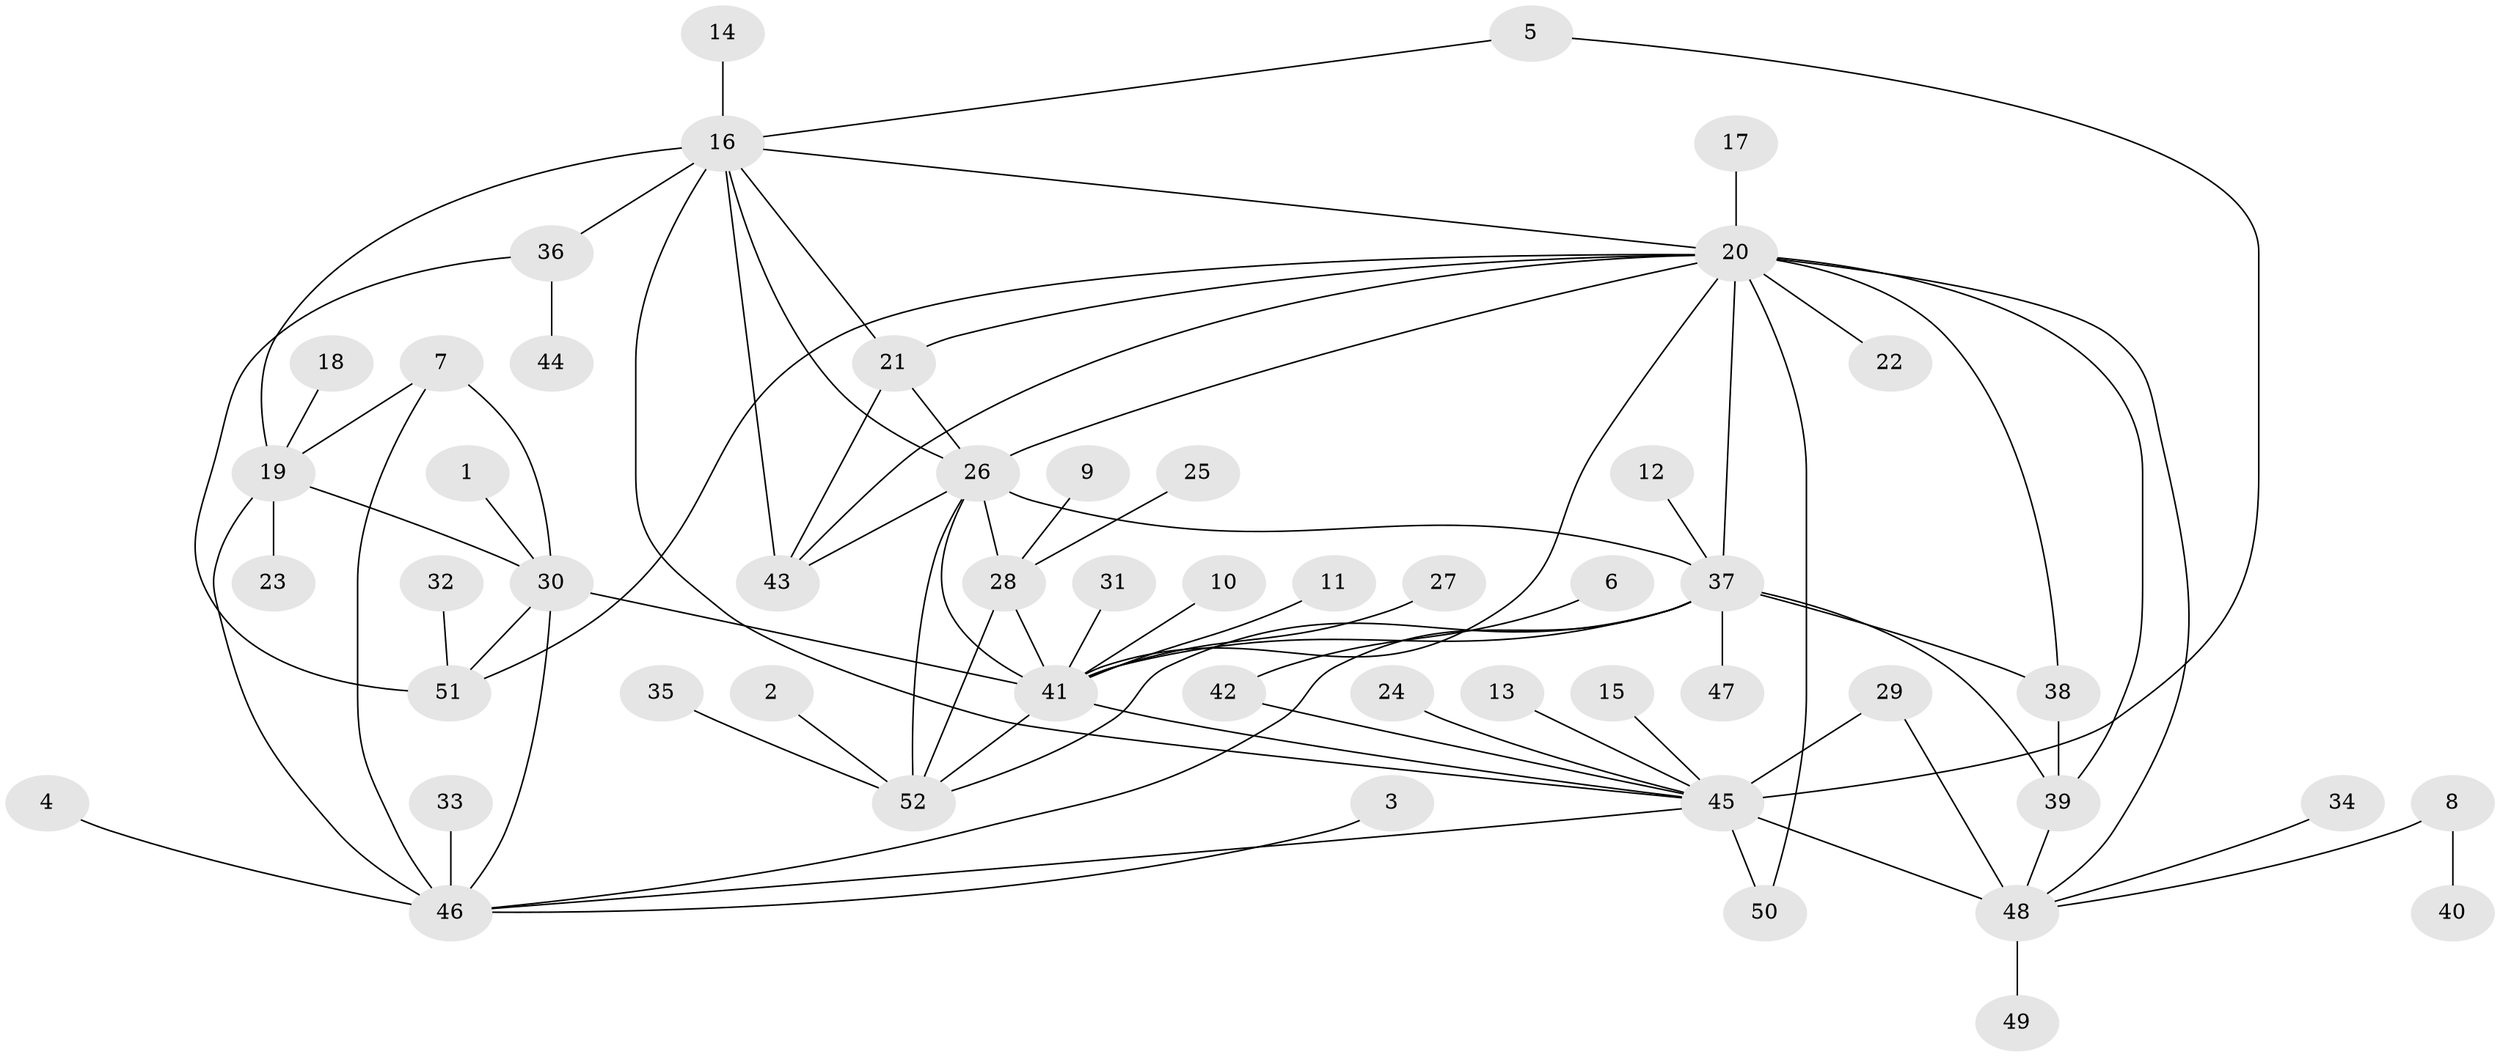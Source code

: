 // original degree distribution, {7: 0.009708737864077669, 5: 0.08737864077669903, 10: 0.019417475728155338, 9: 0.02912621359223301, 13: 0.009708737864077669, 6: 0.038834951456310676, 12: 0.009708737864077669, 8: 0.02912621359223301, 11: 0.009708737864077669, 1: 0.5339805825242718, 2: 0.1650485436893204, 4: 0.019417475728155338, 3: 0.038834951456310676}
// Generated by graph-tools (version 1.1) at 2025/50/03/09/25 03:50:32]
// undirected, 52 vertices, 81 edges
graph export_dot {
graph [start="1"]
  node [color=gray90,style=filled];
  1;
  2;
  3;
  4;
  5;
  6;
  7;
  8;
  9;
  10;
  11;
  12;
  13;
  14;
  15;
  16;
  17;
  18;
  19;
  20;
  21;
  22;
  23;
  24;
  25;
  26;
  27;
  28;
  29;
  30;
  31;
  32;
  33;
  34;
  35;
  36;
  37;
  38;
  39;
  40;
  41;
  42;
  43;
  44;
  45;
  46;
  47;
  48;
  49;
  50;
  51;
  52;
  1 -- 30 [weight=1.0];
  2 -- 52 [weight=1.0];
  3 -- 46 [weight=1.0];
  4 -- 46 [weight=1.0];
  5 -- 16 [weight=1.0];
  5 -- 45 [weight=1.0];
  6 -- 42 [weight=1.0];
  7 -- 19 [weight=2.0];
  7 -- 30 [weight=2.0];
  7 -- 46 [weight=2.0];
  8 -- 40 [weight=1.0];
  8 -- 48 [weight=1.0];
  9 -- 28 [weight=1.0];
  10 -- 41 [weight=1.0];
  11 -- 41 [weight=1.0];
  12 -- 37 [weight=1.0];
  13 -- 45 [weight=1.0];
  14 -- 16 [weight=1.0];
  15 -- 45 [weight=1.0];
  16 -- 19 [weight=1.0];
  16 -- 20 [weight=1.0];
  16 -- 21 [weight=1.0];
  16 -- 26 [weight=1.0];
  16 -- 36 [weight=1.0];
  16 -- 43 [weight=1.0];
  16 -- 45 [weight=1.0];
  17 -- 20 [weight=1.0];
  18 -- 19 [weight=1.0];
  19 -- 23 [weight=1.0];
  19 -- 30 [weight=1.0];
  19 -- 46 [weight=1.0];
  20 -- 21 [weight=1.0];
  20 -- 22 [weight=1.0];
  20 -- 26 [weight=1.0];
  20 -- 37 [weight=1.0];
  20 -- 38 [weight=1.0];
  20 -- 39 [weight=2.0];
  20 -- 41 [weight=1.0];
  20 -- 43 [weight=1.0];
  20 -- 48 [weight=1.0];
  20 -- 50 [weight=1.0];
  20 -- 51 [weight=1.0];
  21 -- 26 [weight=1.0];
  21 -- 43 [weight=1.0];
  24 -- 45 [weight=1.0];
  25 -- 28 [weight=1.0];
  26 -- 28 [weight=2.0];
  26 -- 37 [weight=1.0];
  26 -- 41 [weight=1.0];
  26 -- 43 [weight=1.0];
  26 -- 52 [weight=1.0];
  27 -- 41 [weight=1.0];
  28 -- 41 [weight=2.0];
  28 -- 52 [weight=2.0];
  29 -- 45 [weight=3.0];
  29 -- 48 [weight=1.0];
  30 -- 41 [weight=1.0];
  30 -- 46 [weight=1.0];
  30 -- 51 [weight=1.0];
  31 -- 41 [weight=1.0];
  32 -- 51 [weight=1.0];
  33 -- 46 [weight=1.0];
  34 -- 48 [weight=1.0];
  35 -- 52 [weight=1.0];
  36 -- 44 [weight=1.0];
  36 -- 51 [weight=1.0];
  37 -- 38 [weight=1.0];
  37 -- 39 [weight=2.0];
  37 -- 41 [weight=1.0];
  37 -- 46 [weight=1.0];
  37 -- 47 [weight=1.0];
  37 -- 52 [weight=1.0];
  38 -- 39 [weight=2.0];
  39 -- 48 [weight=1.0];
  41 -- 45 [weight=1.0];
  41 -- 52 [weight=1.0];
  42 -- 45 [weight=1.0];
  45 -- 46 [weight=1.0];
  45 -- 48 [weight=3.0];
  45 -- 50 [weight=1.0];
  48 -- 49 [weight=1.0];
}
